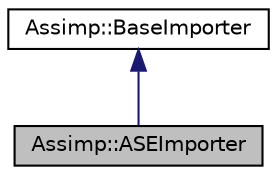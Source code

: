 digraph "Assimp::ASEImporter"
{
  edge [fontname="Helvetica",fontsize="10",labelfontname="Helvetica",labelfontsize="10"];
  node [fontname="Helvetica",fontsize="10",shape=record];
  Node1 [label="Assimp::ASEImporter",height=0.2,width=0.4,color="black", fillcolor="grey75", style="filled", fontcolor="black"];
  Node2 -> Node1 [dir="back",color="midnightblue",fontsize="10",style="solid"];
  Node2 [label="Assimp::BaseImporter",height=0.2,width=0.4,color="black", fillcolor="white", style="filled",URL="$class_assimp_1_1_base_importer.html"];
}
